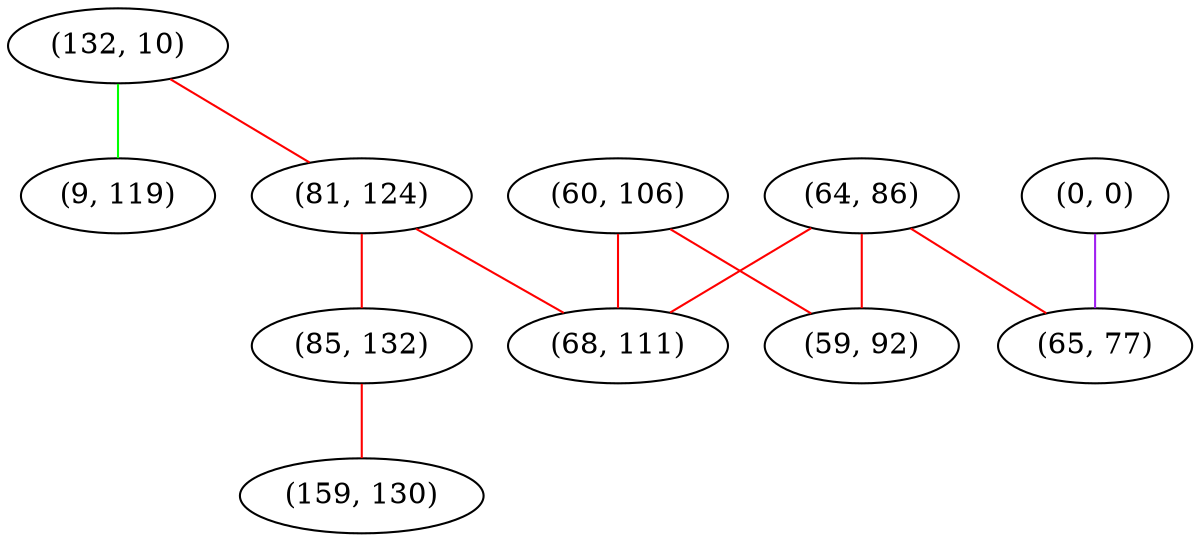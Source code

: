 graph "" {
"(132, 10)";
"(0, 0)";
"(81, 124)";
"(64, 86)";
"(60, 106)";
"(68, 111)";
"(9, 119)";
"(85, 132)";
"(159, 130)";
"(65, 77)";
"(59, 92)";
"(132, 10)" -- "(81, 124)"  [color=red, key=0, weight=1];
"(132, 10)" -- "(9, 119)"  [color=green, key=0, weight=2];
"(0, 0)" -- "(65, 77)"  [color=purple, key=0, weight=4];
"(81, 124)" -- "(68, 111)"  [color=red, key=0, weight=1];
"(81, 124)" -- "(85, 132)"  [color=red, key=0, weight=1];
"(64, 86)" -- "(65, 77)"  [color=red, key=0, weight=1];
"(64, 86)" -- "(68, 111)"  [color=red, key=0, weight=1];
"(64, 86)" -- "(59, 92)"  [color=red, key=0, weight=1];
"(60, 106)" -- "(68, 111)"  [color=red, key=0, weight=1];
"(60, 106)" -- "(59, 92)"  [color=red, key=0, weight=1];
"(85, 132)" -- "(159, 130)"  [color=red, key=0, weight=1];
}
